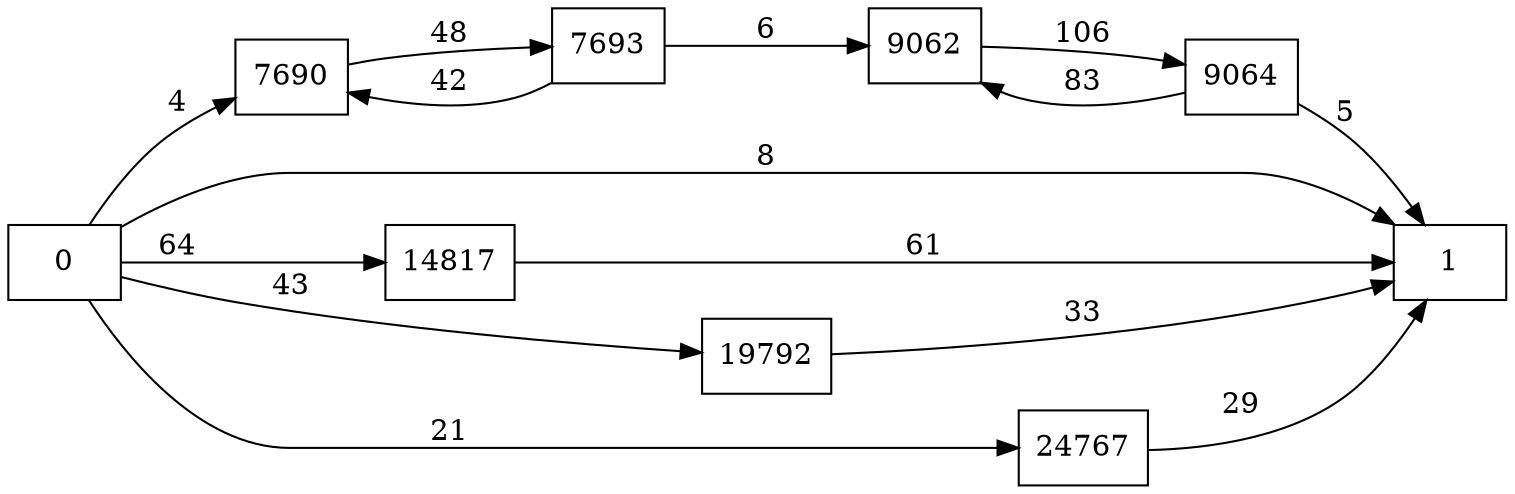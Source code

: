 digraph {
	graph [rankdir=LR]
	node [shape=rectangle]
	7690 -> 7693 [label=48]
	7693 -> 7690 [label=42]
	7693 -> 9062 [label=6]
	9062 -> 9064 [label=106]
	9064 -> 9062 [label=83]
	9064 -> 1 [label=5]
	14817 -> 1 [label=61]
	19792 -> 1 [label=33]
	24767 -> 1 [label=29]
	0 -> 1 [label=8]
	0 -> 7690 [label=4]
	0 -> 14817 [label=64]
	0 -> 19792 [label=43]
	0 -> 24767 [label=21]
}
